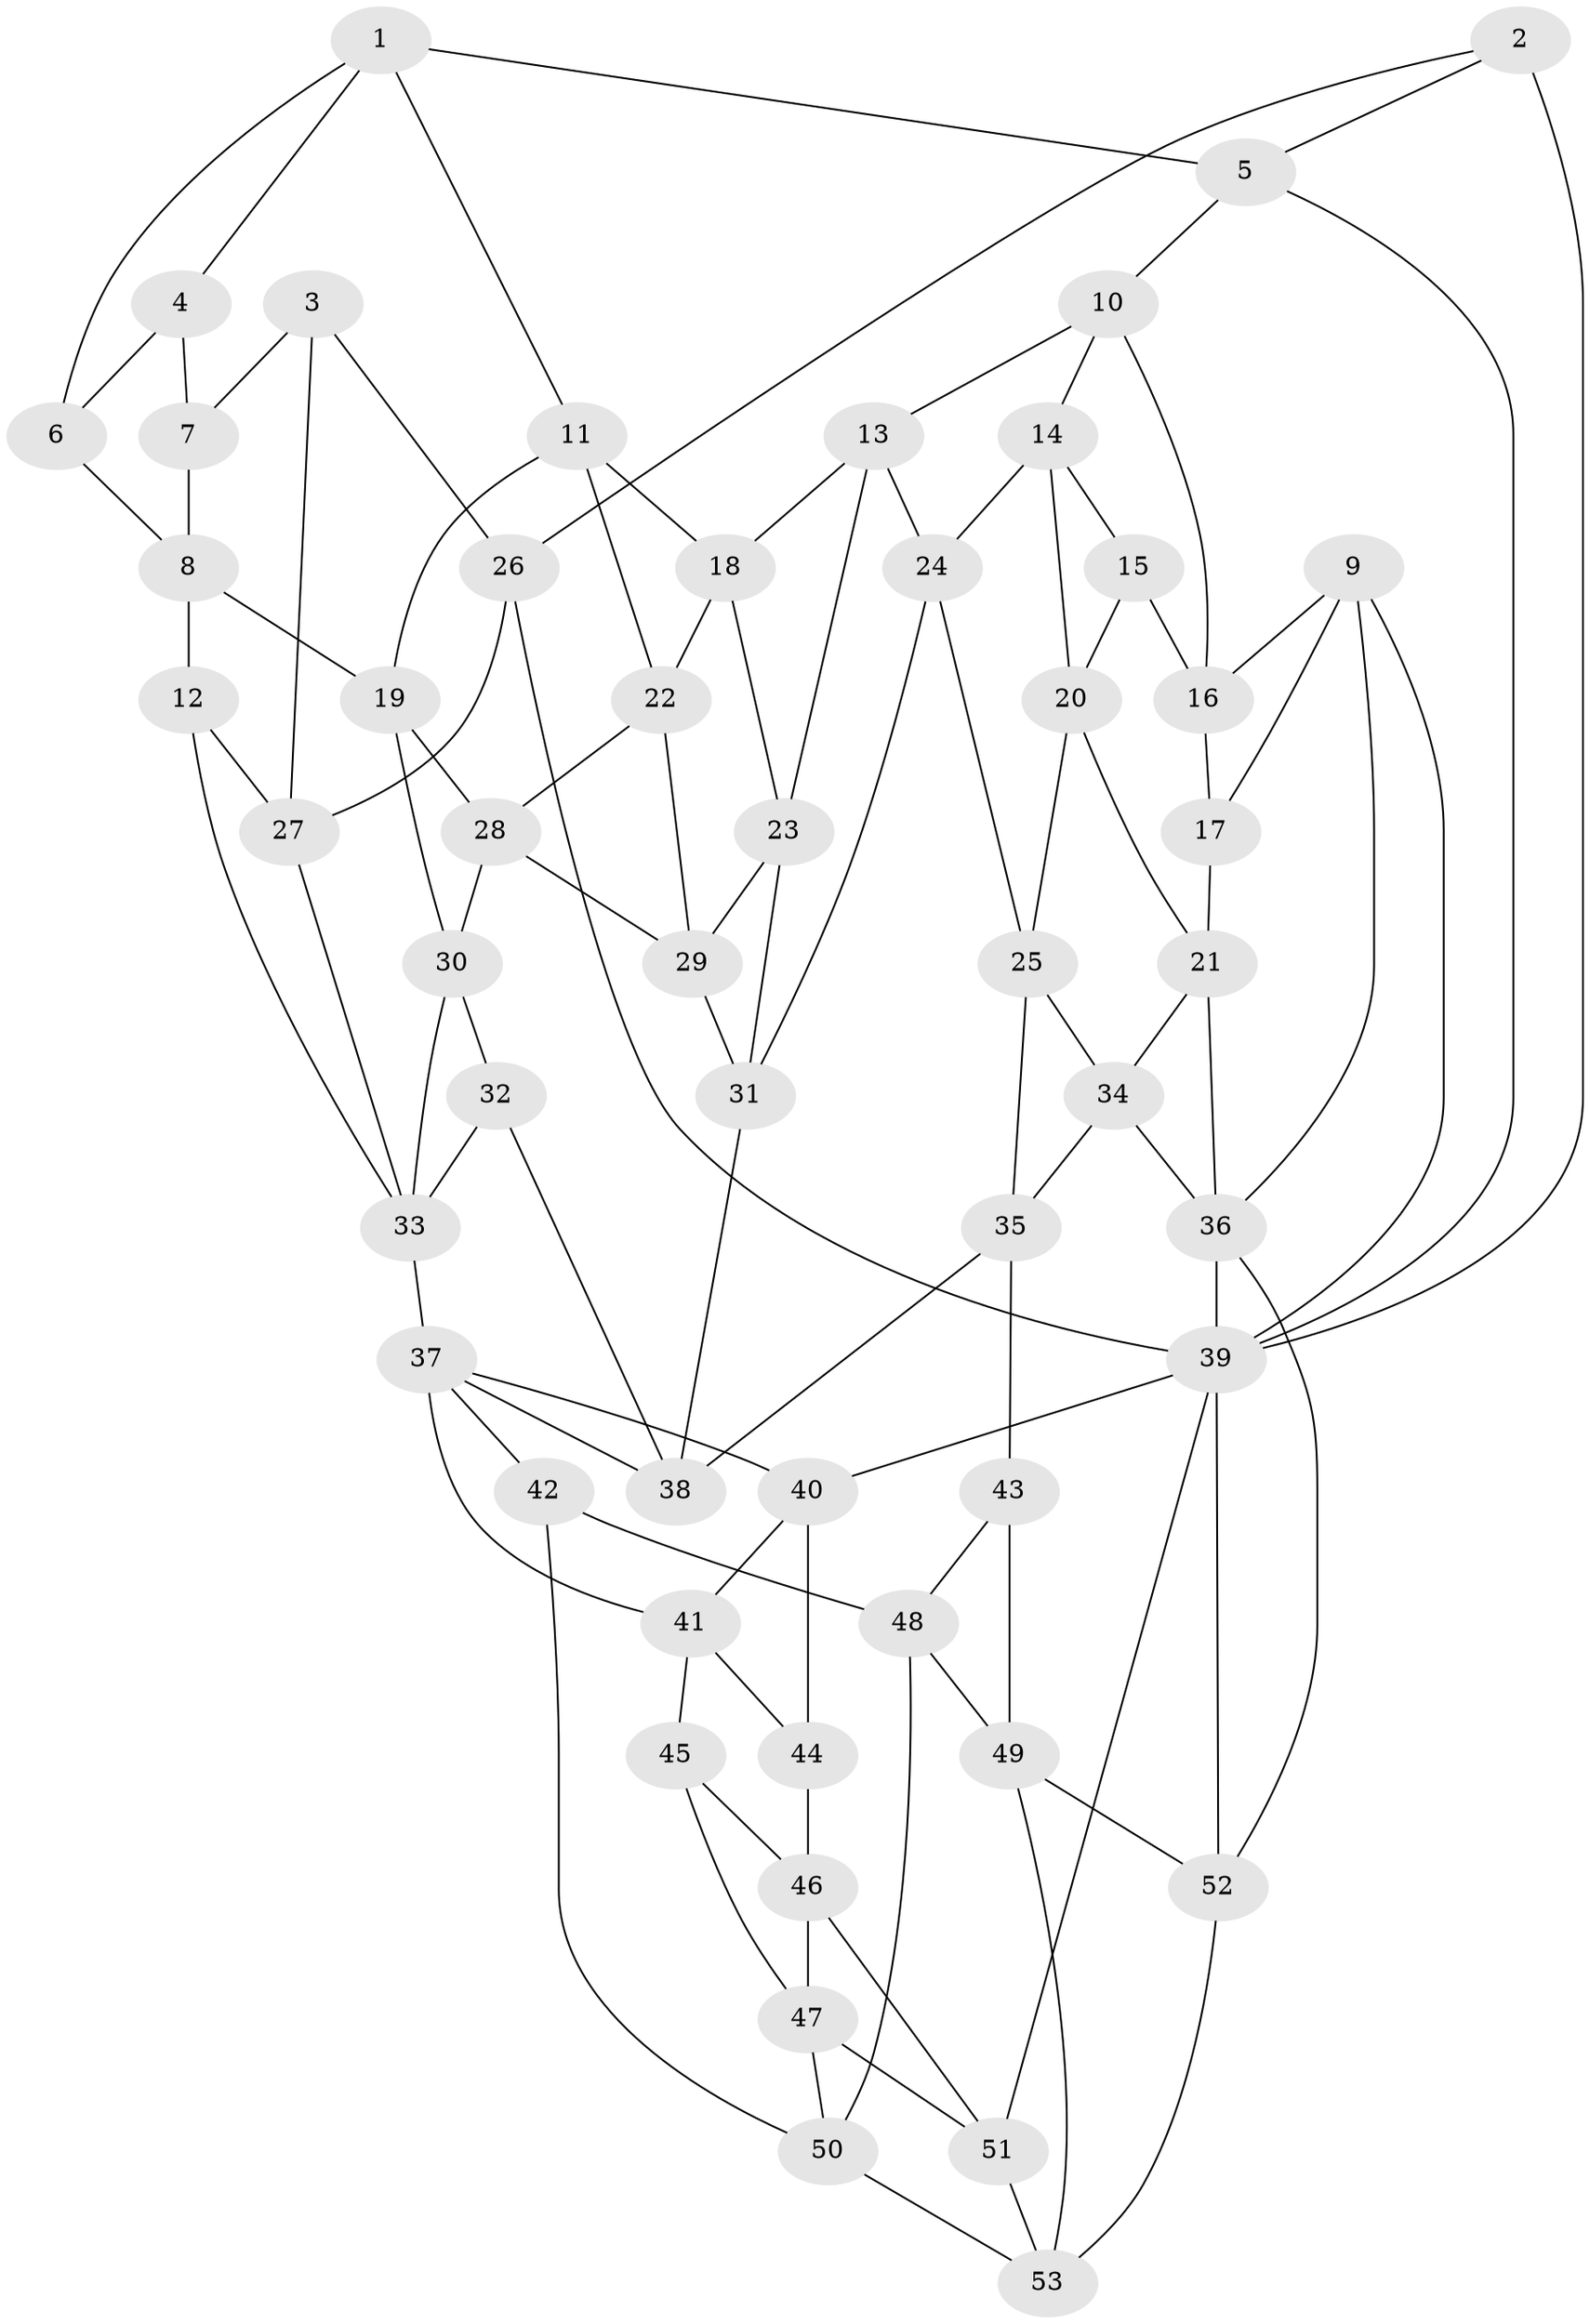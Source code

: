 // original degree distribution, {3: 0.018867924528301886, 4: 0.20754716981132076, 5: 0.5849056603773585, 6: 0.18867924528301888}
// Generated by graph-tools (version 1.1) at 2025/50/03/09/25 03:50:59]
// undirected, 53 vertices, 103 edges
graph export_dot {
graph [start="1"]
  node [color=gray90,style=filled];
  1;
  2;
  3;
  4;
  5;
  6;
  7;
  8;
  9;
  10;
  11;
  12;
  13;
  14;
  15;
  16;
  17;
  18;
  19;
  20;
  21;
  22;
  23;
  24;
  25;
  26;
  27;
  28;
  29;
  30;
  31;
  32;
  33;
  34;
  35;
  36;
  37;
  38;
  39;
  40;
  41;
  42;
  43;
  44;
  45;
  46;
  47;
  48;
  49;
  50;
  51;
  52;
  53;
  1 -- 4 [weight=1.0];
  1 -- 5 [weight=1.0];
  1 -- 6 [weight=1.0];
  1 -- 11 [weight=1.0];
  2 -- 5 [weight=1.0];
  2 -- 26 [weight=1.0];
  2 -- 39 [weight=2.0];
  3 -- 7 [weight=1.0];
  3 -- 26 [weight=1.0];
  3 -- 27 [weight=1.0];
  4 -- 6 [weight=1.0];
  4 -- 7 [weight=1.0];
  5 -- 10 [weight=1.0];
  5 -- 39 [weight=1.0];
  6 -- 8 [weight=1.0];
  7 -- 8 [weight=1.0];
  8 -- 12 [weight=1.0];
  8 -- 19 [weight=1.0];
  9 -- 16 [weight=1.0];
  9 -- 17 [weight=1.0];
  9 -- 36 [weight=1.0];
  9 -- 39 [weight=1.0];
  10 -- 13 [weight=1.0];
  10 -- 14 [weight=1.0];
  10 -- 16 [weight=1.0];
  11 -- 18 [weight=1.0];
  11 -- 19 [weight=1.0];
  11 -- 22 [weight=1.0];
  12 -- 27 [weight=1.0];
  12 -- 33 [weight=1.0];
  13 -- 18 [weight=1.0];
  13 -- 23 [weight=1.0];
  13 -- 24 [weight=1.0];
  14 -- 15 [weight=1.0];
  14 -- 20 [weight=1.0];
  14 -- 24 [weight=1.0];
  15 -- 16 [weight=1.0];
  15 -- 20 [weight=1.0];
  16 -- 17 [weight=1.0];
  17 -- 21 [weight=1.0];
  18 -- 22 [weight=1.0];
  18 -- 23 [weight=1.0];
  19 -- 28 [weight=1.0];
  19 -- 30 [weight=1.0];
  20 -- 21 [weight=1.0];
  20 -- 25 [weight=1.0];
  21 -- 34 [weight=1.0];
  21 -- 36 [weight=1.0];
  22 -- 28 [weight=1.0];
  22 -- 29 [weight=1.0];
  23 -- 29 [weight=1.0];
  23 -- 31 [weight=1.0];
  24 -- 25 [weight=1.0];
  24 -- 31 [weight=1.0];
  25 -- 34 [weight=1.0];
  25 -- 35 [weight=1.0];
  26 -- 27 [weight=1.0];
  26 -- 39 [weight=1.0];
  27 -- 33 [weight=1.0];
  28 -- 29 [weight=1.0];
  28 -- 30 [weight=1.0];
  29 -- 31 [weight=1.0];
  30 -- 32 [weight=1.0];
  30 -- 33 [weight=1.0];
  31 -- 38 [weight=1.0];
  32 -- 33 [weight=1.0];
  32 -- 38 [weight=1.0];
  33 -- 37 [weight=2.0];
  34 -- 35 [weight=1.0];
  34 -- 36 [weight=1.0];
  35 -- 38 [weight=1.0];
  35 -- 43 [weight=1.0];
  36 -- 39 [weight=1.0];
  36 -- 52 [weight=1.0];
  37 -- 38 [weight=1.0];
  37 -- 40 [weight=1.0];
  37 -- 41 [weight=1.0];
  37 -- 42 [weight=1.0];
  39 -- 40 [weight=1.0];
  39 -- 51 [weight=1.0];
  39 -- 52 [weight=1.0];
  40 -- 41 [weight=1.0];
  40 -- 44 [weight=1.0];
  41 -- 44 [weight=1.0];
  41 -- 45 [weight=1.0];
  42 -- 48 [weight=1.0];
  42 -- 50 [weight=1.0];
  43 -- 48 [weight=1.0];
  43 -- 49 [weight=1.0];
  44 -- 46 [weight=1.0];
  45 -- 46 [weight=1.0];
  45 -- 47 [weight=1.0];
  46 -- 47 [weight=1.0];
  46 -- 51 [weight=1.0];
  47 -- 50 [weight=1.0];
  47 -- 51 [weight=1.0];
  48 -- 49 [weight=1.0];
  48 -- 50 [weight=1.0];
  49 -- 52 [weight=1.0];
  49 -- 53 [weight=1.0];
  50 -- 53 [weight=1.0];
  51 -- 53 [weight=1.0];
  52 -- 53 [weight=1.0];
}
